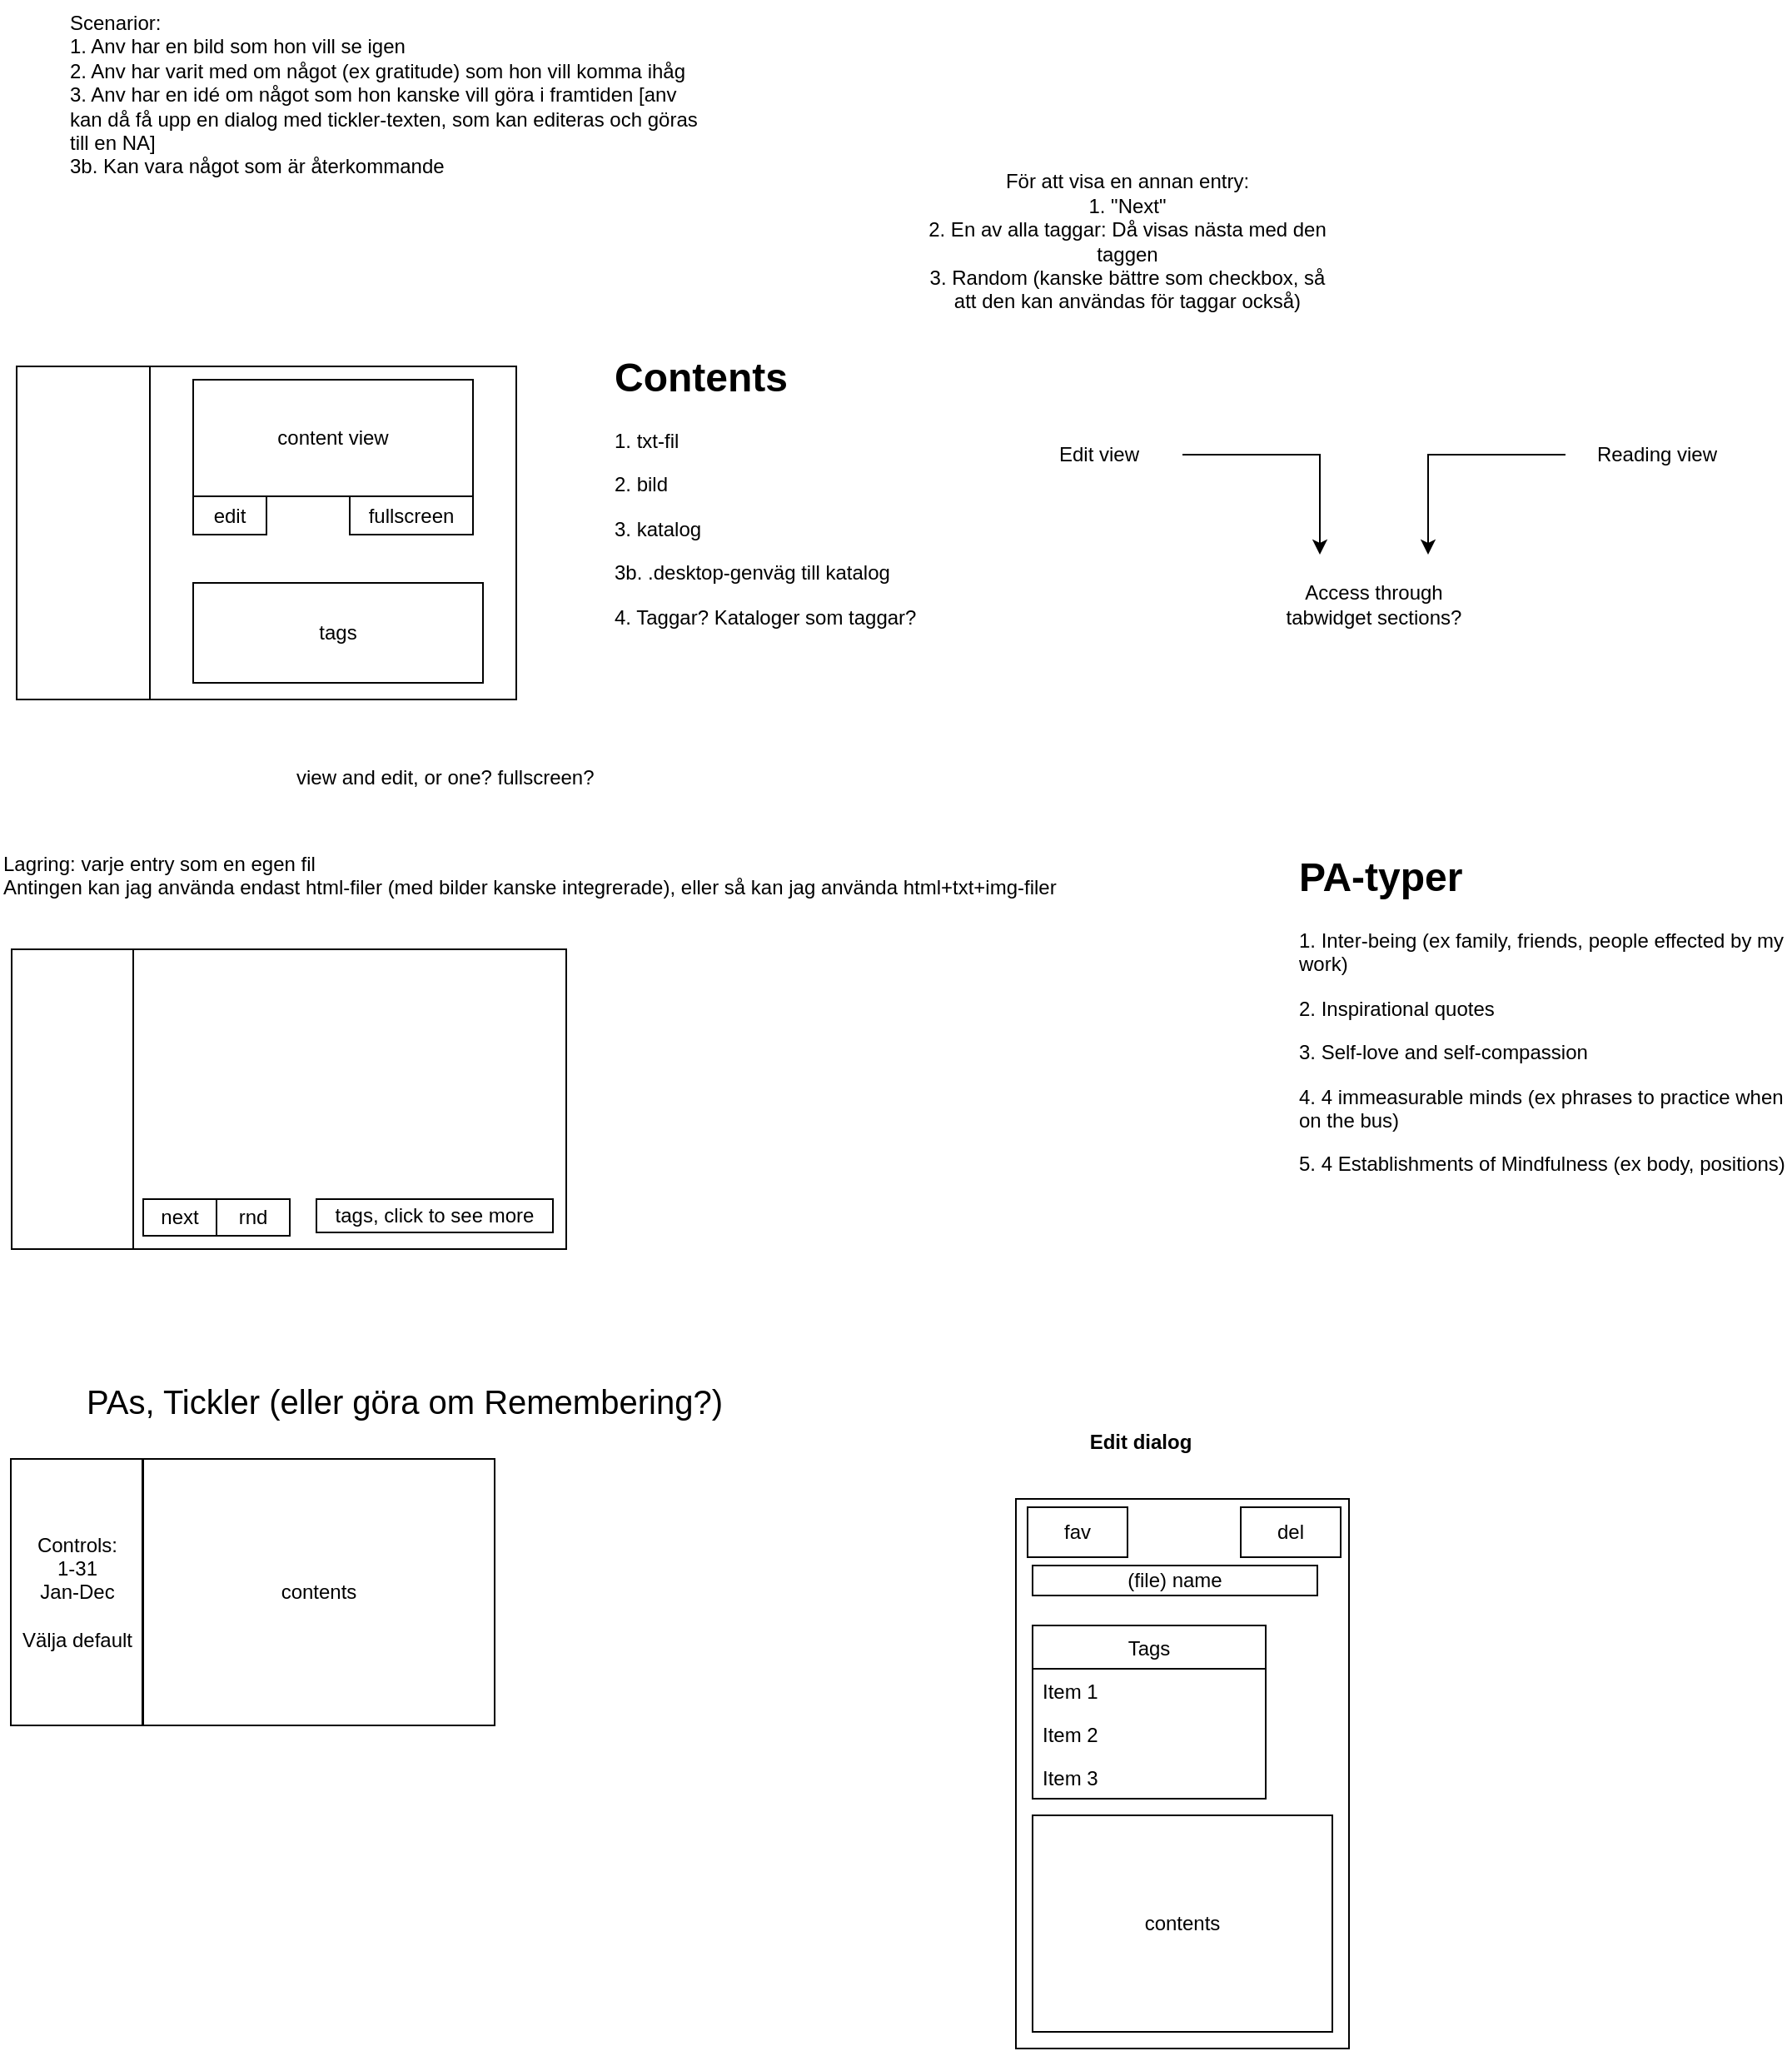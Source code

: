 <mxfile version="11.0.7" type="device"><diagram id="odQsPG7p2pxYk2N3yIX2" name="Page-1"><mxGraphModel dx="1422" dy="833" grid="1" gridSize="10" guides="1" tooltips="1" connect="1" arrows="1" fold="1" page="1" pageScale="1" pageWidth="1169" pageHeight="827" math="0" shadow="0"><root><mxCell id="0"/><mxCell id="1" parent="0"/><mxCell id="QVzg8vENdrmX49of8SC5-1" value="contents" style="rounded=0;whiteSpace=wrap;html=1;" parent="1" vertex="1"><mxGeometry x="116" y="896" width="211" height="160" as="geometry"/></mxCell><mxCell id="QVzg8vENdrmX49of8SC5-2" value="PAs, Tickler (eller göra om Remembering?)" style="text;html=1;strokeColor=none;fillColor=none;align=center;verticalAlign=middle;whiteSpace=wrap;rounded=0;fontSize=20;" parent="1" vertex="1"><mxGeometry x="61.5" y="846" width="422" height="30" as="geometry"/></mxCell><mxCell id="QVzg8vENdrmX49of8SC5-3" value="Controls:&lt;br&gt;1-31&lt;br&gt;Jan-Dec&lt;br&gt;&lt;br&gt;Välja default&lt;br&gt;" style="rounded=0;whiteSpace=wrap;html=1;" parent="1" vertex="1"><mxGeometry x="36.5" y="896" width="79" height="160" as="geometry"/></mxCell><mxCell id="QVzg8vENdrmX49of8SC5-4" value="&lt;h1&gt;Contents&lt;/h1&gt;&lt;p&gt;1. txt-fil&lt;/p&gt;&lt;p&gt;2. bild&lt;/p&gt;&lt;p&gt;3. katalog&lt;/p&gt;&lt;p&gt;3b. .desktop-genväg till katalog&lt;/p&gt;&lt;p&gt;4. Taggar? Kataloger som taggar?&lt;/p&gt;" style="text;html=1;strokeColor=none;fillColor=none;spacing=5;spacingTop=-20;whiteSpace=wrap;overflow=hidden;rounded=0;" parent="1" vertex="1"><mxGeometry x="394" y="227" width="190" height="213" as="geometry"/></mxCell><mxCell id="QVzg8vENdrmX49of8SC5-5" value="" style="edgeStyle=orthogonalEdgeStyle;rounded=0;orthogonalLoop=1;jettySize=auto;html=1;entryX=0.25;entryY=0;entryDx=0;entryDy=0;exitX=1;exitY=0.5;exitDx=0;exitDy=0;" parent="1" source="QVzg8vENdrmX49of8SC5-6" target="QVzg8vENdrmX49of8SC5-9" edge="1"><mxGeometry relative="1" as="geometry"><mxPoint x="870" y="293" as="targetPoint"/><Array as="points"><mxPoint x="823" y="293"/></Array></mxGeometry></mxCell><mxCell id="QVzg8vENdrmX49of8SC5-6" value="Edit view" style="text;html=1;strokeColor=none;fillColor=none;align=center;verticalAlign=middle;whiteSpace=wrap;rounded=0;" parent="1" vertex="1"><mxGeometry x="640" y="283" width="100" height="20" as="geometry"/></mxCell><mxCell id="QVzg8vENdrmX49of8SC5-7" value="" style="edgeStyle=orthogonalEdgeStyle;rounded=0;orthogonalLoop=1;jettySize=auto;html=1;entryX=0.75;entryY=0;entryDx=0;entryDy=0;" parent="1" source="QVzg8vENdrmX49of8SC5-8" target="QVzg8vENdrmX49of8SC5-9" edge="1"><mxGeometry relative="1" as="geometry"><mxPoint x="1005" y="383" as="targetPoint"/><Array as="points"><mxPoint x="888" y="293"/></Array></mxGeometry></mxCell><mxCell id="QVzg8vENdrmX49of8SC5-8" value="Reading view" style="text;html=1;strokeColor=none;fillColor=none;align=center;verticalAlign=middle;whiteSpace=wrap;rounded=0;" parent="1" vertex="1"><mxGeometry x="970" y="283" width="110" height="20" as="geometry"/></mxCell><mxCell id="QVzg8vENdrmX49of8SC5-9" value="Access through tabwidget sections?" style="text;html=1;strokeColor=none;fillColor=none;align=center;verticalAlign=middle;whiteSpace=wrap;rounded=0;" parent="1" vertex="1"><mxGeometry x="790" y="353" width="130" height="60" as="geometry"/></mxCell><mxCell id="QVzg8vENdrmX49of8SC5-10" value="Lagring: varje entry som en egen fil&lt;br&gt;Antingen kan jag använda endast html-filer (med bilder kanske integrerade), eller så kan jag använda html+txt+img-filer" style="text;html=1;resizable=0;points=[];autosize=1;align=left;verticalAlign=top;spacingTop=-4;" parent="1" vertex="1"><mxGeometry x="30" y="529" width="650" height="30" as="geometry"/></mxCell><mxCell id="QVzg8vENdrmX49of8SC5-11" value="Scenarior:&lt;br&gt;1. Anv har en bild som hon vill se igen&lt;br&gt;2. Anv har varit med om något (ex gratitude) som hon vill komma ihåg&lt;br&gt;3. Anv har en idé om något som hon kanske vill göra i framtiden [anv kan då få upp en dialog med tickler-texten, som kan editeras och göras till en NA]&lt;br&gt;3b. Kan vara något som är återkommande" style="text;html=1;strokeColor=none;fillColor=none;align=left;verticalAlign=top;whiteSpace=wrap;rounded=0;" parent="1" vertex="1"><mxGeometry x="70" y="20" width="380" height="130" as="geometry"/></mxCell><mxCell id="QVzg8vENdrmX49of8SC5-12" value="&lt;h1&gt;PA-typer&lt;/h1&gt;&lt;p&gt;1. Inter-being (ex family, friends, people effected by my work)&lt;/p&gt;&lt;p&gt;2. Inspirational quotes&lt;/p&gt;&lt;p&gt;3. Self-love and self-compassion&lt;/p&gt;&lt;p&gt;4. 4 immeasurable minds (ex phrases to practice when on the bus)&lt;/p&gt;&lt;p&gt;5. 4 Establishments of Mindfulness (ex body, positions)&lt;/p&gt;&lt;p&gt;&lt;br&gt;&lt;/p&gt;&lt;p&gt;&lt;br&gt;&lt;/p&gt;" style="text;html=1;strokeColor=none;fillColor=none;spacing=5;spacingTop=-20;whiteSpace=wrap;overflow=hidden;rounded=0;align=left;" parent="1" vertex="1"><mxGeometry x="805" y="527" width="300" height="300" as="geometry"/></mxCell><mxCell id="QVzg8vENdrmX49of8SC5-13" value="" style="rounded=0;whiteSpace=wrap;html=1;" parent="1" vertex="1"><mxGeometry x="40" y="240" width="80" height="200" as="geometry"/></mxCell><mxCell id="QVzg8vENdrmX49of8SC5-14" value="" style="rounded=0;whiteSpace=wrap;html=1;" parent="1" vertex="1"><mxGeometry x="120" y="240" width="220" height="200" as="geometry"/></mxCell><mxCell id="QVzg8vENdrmX49of8SC5-15" value="content view" style="rounded=0;whiteSpace=wrap;html=1;" parent="1" vertex="1"><mxGeometry x="146" y="248" width="168" height="70" as="geometry"/></mxCell><mxCell id="QVzg8vENdrmX49of8SC5-16" value="edit" style="rounded=0;whiteSpace=wrap;html=1;" parent="1" vertex="1"><mxGeometry x="146" y="318" width="44" height="23" as="geometry"/></mxCell><mxCell id="QVzg8vENdrmX49of8SC5-17" value="tags" style="rounded=0;whiteSpace=wrap;html=1;" parent="1" vertex="1"><mxGeometry x="146" y="370" width="174" height="60" as="geometry"/></mxCell><mxCell id="QVzg8vENdrmX49of8SC5-18" value="fullscreen" style="rounded=0;whiteSpace=wrap;html=1;" parent="1" vertex="1"><mxGeometry x="240" y="318" width="74" height="23" as="geometry"/></mxCell><mxCell id="QVzg8vENdrmX49of8SC5-19" value="" style="rounded=0;whiteSpace=wrap;html=1;" parent="1" vertex="1"><mxGeometry x="37" y="590" width="73" height="180" as="geometry"/></mxCell><mxCell id="QVzg8vENdrmX49of8SC5-20" value="" style="rounded=0;whiteSpace=wrap;html=1;" parent="1" vertex="1"><mxGeometry x="110" y="590" width="260" height="180" as="geometry"/></mxCell><mxCell id="QVzg8vENdrmX49of8SC5-21" value="tags, click to see more" style="rounded=0;whiteSpace=wrap;html=1;" parent="1" vertex="1"><mxGeometry x="220" y="740" width="142" height="20" as="geometry"/></mxCell><mxCell id="QVzg8vENdrmX49of8SC5-22" value="next" style="rounded=0;whiteSpace=wrap;html=1;" parent="1" vertex="1"><mxGeometry x="116" y="740" width="44" height="22" as="geometry"/></mxCell><mxCell id="QVzg8vENdrmX49of8SC5-23" value="rnd" style="rounded=0;whiteSpace=wrap;html=1;" parent="1" vertex="1"><mxGeometry x="160" y="740" width="44" height="22" as="geometry"/></mxCell><mxCell id="QVzg8vENdrmX49of8SC5-24" value="view and edit, or one? fullscreen?" style="text;html=1;resizable=0;points=[];autosize=1;align=left;verticalAlign=top;spacingTop=-4;" parent="1" vertex="1"><mxGeometry x="206" y="477" width="190" height="20" as="geometry"/></mxCell><mxCell id="VM3JW92Y_ybi6WsvkvWM-1" value="För att visa en annan entry:&lt;br&gt;1. &quot;Next&quot;&lt;br&gt;2. En av alla taggar: Då visas nästa med den taggen&lt;br&gt;3. Random (kanske bättre som checkbox, så att den kan användas för taggar också)" style="text;html=1;strokeColor=none;fillColor=none;align=center;verticalAlign=middle;whiteSpace=wrap;rounded=0;" vertex="1" parent="1"><mxGeometry x="584" y="100" width="246" height="130" as="geometry"/></mxCell><mxCell id="VM3JW92Y_ybi6WsvkvWM-2" value="" style="rounded=0;whiteSpace=wrap;html=1;" vertex="1" parent="1"><mxGeometry x="640" y="920" width="200" height="330" as="geometry"/></mxCell><mxCell id="VM3JW92Y_ybi6WsvkvWM-3" value="Edit dialog" style="text;html=1;strokeColor=none;fillColor=none;align=center;verticalAlign=middle;whiteSpace=wrap;rounded=0;fontStyle=1" vertex="1" parent="1"><mxGeometry x="650" y="876" width="130" height="20" as="geometry"/></mxCell><mxCell id="VM3JW92Y_ybi6WsvkvWM-4" value="fav" style="rounded=0;whiteSpace=wrap;html=1;" vertex="1" parent="1"><mxGeometry x="647" y="925" width="60" height="30" as="geometry"/></mxCell><mxCell id="VM3JW92Y_ybi6WsvkvWM-5" value="del" style="rounded=0;whiteSpace=wrap;html=1;" vertex="1" parent="1"><mxGeometry x="775" y="925" width="60" height="30" as="geometry"/></mxCell><mxCell id="VM3JW92Y_ybi6WsvkvWM-6" value="(file) name" style="rounded=0;whiteSpace=wrap;html=1;" vertex="1" parent="1"><mxGeometry x="650" y="960" width="171" height="18" as="geometry"/></mxCell><mxCell id="VM3JW92Y_ybi6WsvkvWM-12" value="Tags" style="swimlane;fontStyle=0;childLayout=stackLayout;horizontal=1;startSize=26;fillColor=none;horizontalStack=0;resizeParent=1;resizeParentMax=0;resizeLast=0;collapsible=1;marginBottom=0;" vertex="1" parent="1"><mxGeometry x="650" y="996" width="140" height="104" as="geometry"/></mxCell><mxCell id="VM3JW92Y_ybi6WsvkvWM-13" value="Item 1" style="text;strokeColor=none;fillColor=none;align=left;verticalAlign=top;spacingLeft=4;spacingRight=4;overflow=hidden;rotatable=0;points=[[0,0.5],[1,0.5]];portConstraint=eastwest;" vertex="1" parent="VM3JW92Y_ybi6WsvkvWM-12"><mxGeometry y="26" width="140" height="26" as="geometry"/></mxCell><mxCell id="VM3JW92Y_ybi6WsvkvWM-14" value="Item 2" style="text;strokeColor=none;fillColor=none;align=left;verticalAlign=top;spacingLeft=4;spacingRight=4;overflow=hidden;rotatable=0;points=[[0,0.5],[1,0.5]];portConstraint=eastwest;" vertex="1" parent="VM3JW92Y_ybi6WsvkvWM-12"><mxGeometry y="52" width="140" height="26" as="geometry"/></mxCell><mxCell id="VM3JW92Y_ybi6WsvkvWM-15" value="Item 3" style="text;strokeColor=none;fillColor=none;align=left;verticalAlign=top;spacingLeft=4;spacingRight=4;overflow=hidden;rotatable=0;points=[[0,0.5],[1,0.5]];portConstraint=eastwest;" vertex="1" parent="VM3JW92Y_ybi6WsvkvWM-12"><mxGeometry y="78" width="140" height="26" as="geometry"/></mxCell><mxCell id="VM3JW92Y_ybi6WsvkvWM-16" value="contents" style="rounded=0;whiteSpace=wrap;html=1;" vertex="1" parent="1"><mxGeometry x="650" y="1110" width="180" height="130" as="geometry"/></mxCell></root></mxGraphModel></diagram></mxfile>